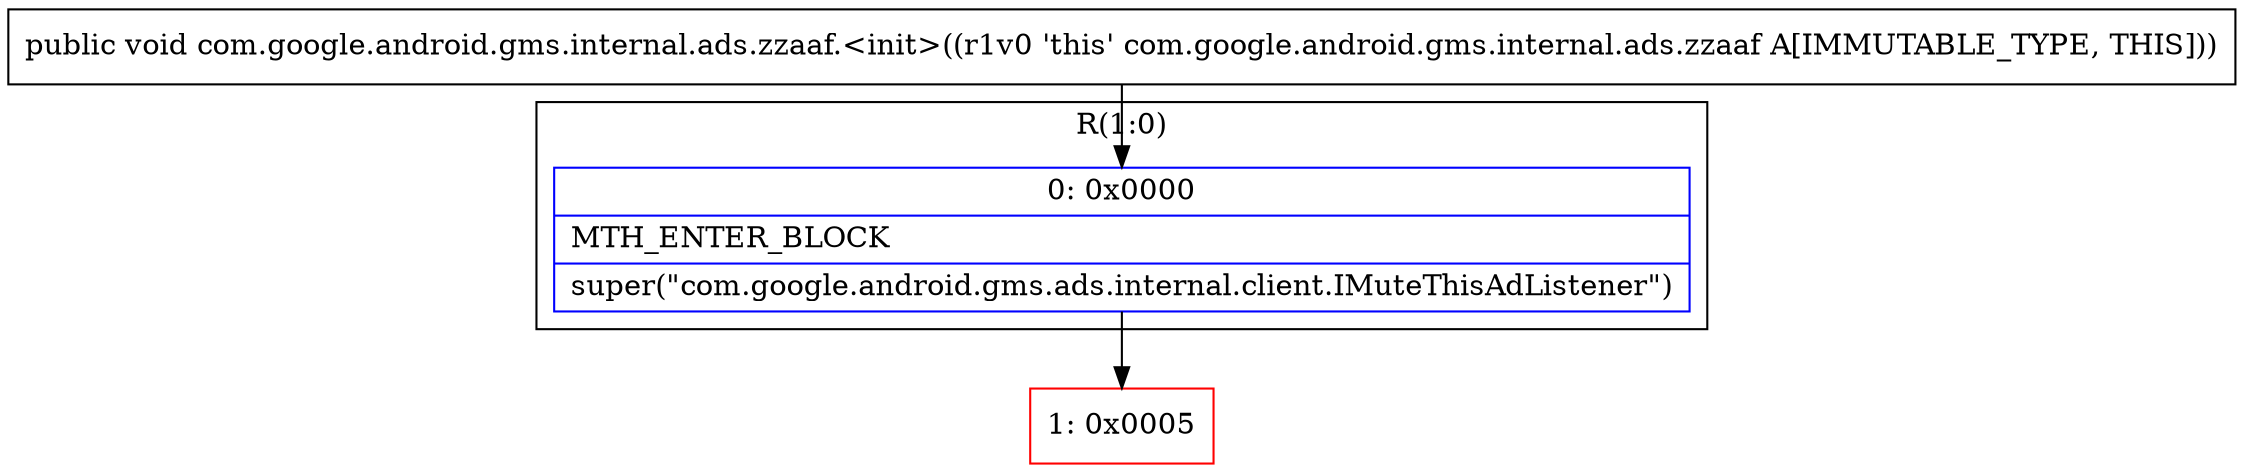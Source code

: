 digraph "CFG forcom.google.android.gms.internal.ads.zzaaf.\<init\>()V" {
subgraph cluster_Region_572170618 {
label = "R(1:0)";
node [shape=record,color=blue];
Node_0 [shape=record,label="{0\:\ 0x0000|MTH_ENTER_BLOCK\l|super(\"com.google.android.gms.ads.internal.client.IMuteThisAdListener\")\l}"];
}
Node_1 [shape=record,color=red,label="{1\:\ 0x0005}"];
MethodNode[shape=record,label="{public void com.google.android.gms.internal.ads.zzaaf.\<init\>((r1v0 'this' com.google.android.gms.internal.ads.zzaaf A[IMMUTABLE_TYPE, THIS])) }"];
MethodNode -> Node_0;
Node_0 -> Node_1;
}

